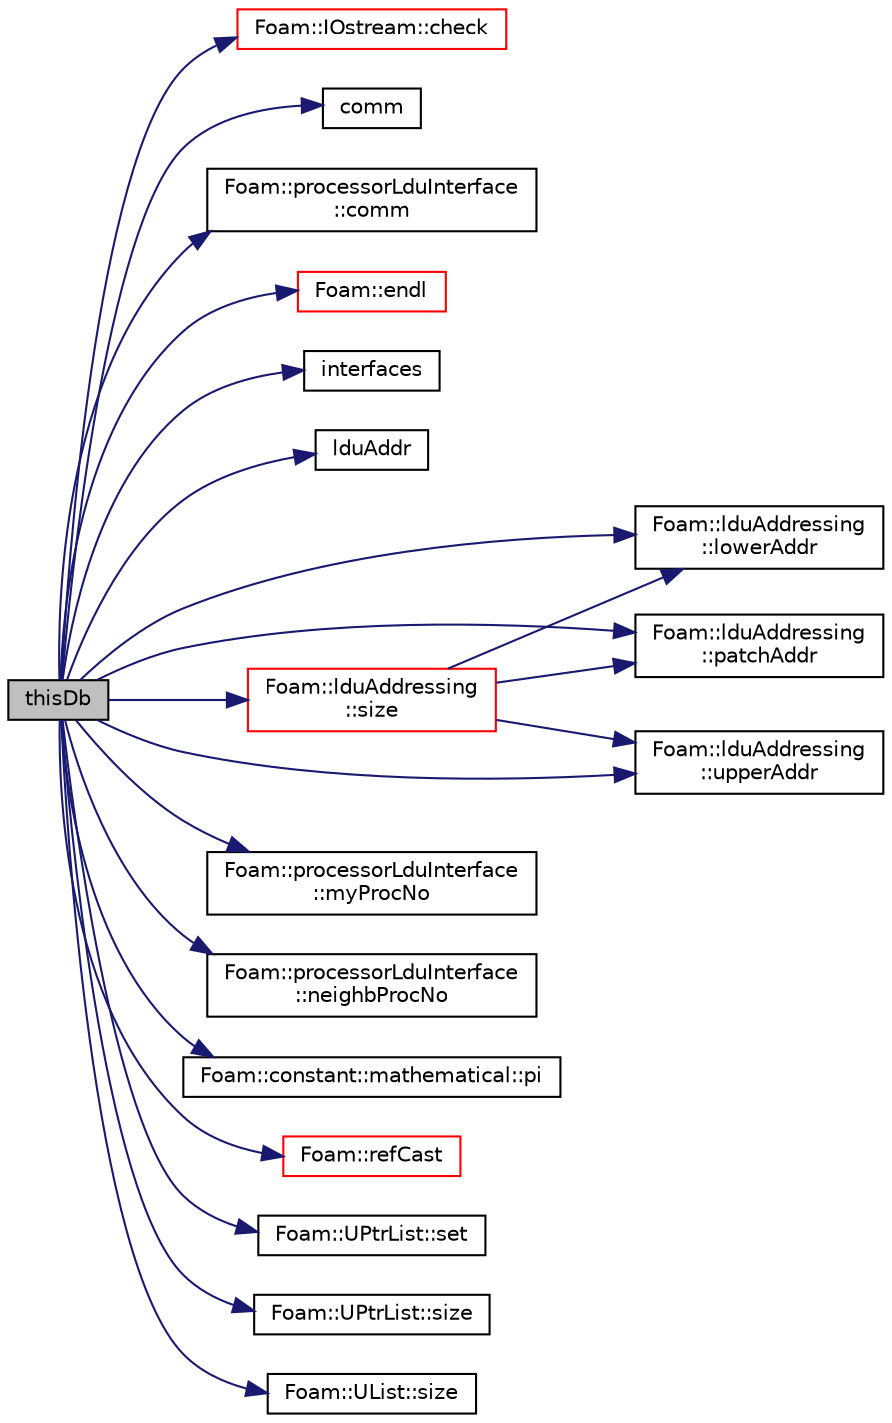 digraph "thisDb"
{
  bgcolor="transparent";
  edge [fontname="Helvetica",fontsize="10",labelfontname="Helvetica",labelfontsize="10"];
  node [fontname="Helvetica",fontsize="10",shape=record];
  rankdir="LR";
  Node1 [label="thisDb",height=0.2,width=0.4,color="black", fillcolor="grey75", style="filled", fontcolor="black"];
  Node1 -> Node2 [color="midnightblue",fontsize="10",style="solid",fontname="Helvetica"];
  Node2 [label="Foam::IOstream::check",height=0.2,width=0.4,color="red",URL="$a01188.html#af85c845c01b78192c2f5302a271d153d",tooltip="Check IOstream status for given operation. "];
  Node1 -> Node3 [color="midnightblue",fontsize="10",style="solid",fontname="Helvetica"];
  Node3 [label="comm",height=0.2,width=0.4,color="black",URL="$a01287.html#a02dd39dea440f6689604bba1217aa7a5",tooltip="Return communicator used for parallel communication. "];
  Node1 -> Node4 [color="midnightblue",fontsize="10",style="solid",fontname="Helvetica"];
  Node4 [label="Foam::processorLduInterface\l::comm",height=0.2,width=0.4,color="black",URL="$a01996.html#a02dd39dea440f6689604bba1217aa7a5",tooltip="Return communicator used for parallel communication. "];
  Node1 -> Node5 [color="midnightblue",fontsize="10",style="solid",fontname="Helvetica"];
  Node5 [label="Foam::endl",height=0.2,width=0.4,color="red",URL="$a10742.html#a2db8fe02a0d3909e9351bb4275b23ce4",tooltip="Add newline and flush stream. "];
  Node1 -> Node6 [color="midnightblue",fontsize="10",style="solid",fontname="Helvetica"];
  Node6 [label="interfaces",height=0.2,width=0.4,color="black",URL="$a01287.html#a32cbf256eeac6fdb1f2cdd2cfb40b60b",tooltip="Return a list of pointers for each patch. "];
  Node1 -> Node7 [color="midnightblue",fontsize="10",style="solid",fontname="Helvetica"];
  Node7 [label="lduAddr",height=0.2,width=0.4,color="black",URL="$a01287.html#aa8cf9537f2d75b0ec56f3b0160841d02",tooltip="Return ldu addressing. "];
  Node1 -> Node8 [color="midnightblue",fontsize="10",style="solid",fontname="Helvetica"];
  Node8 [label="Foam::lduAddressing\l::lowerAddr",height=0.2,width=0.4,color="black",URL="$a01280.html#af11f44951a37815ca736db386ad1c33e",tooltip="Return lower addressing. "];
  Node1 -> Node9 [color="midnightblue",fontsize="10",style="solid",fontname="Helvetica"];
  Node9 [label="Foam::processorLduInterface\l::myProcNo",height=0.2,width=0.4,color="black",URL="$a01996.html#a4fd291c397aae01bacb1ebc376fe8609",tooltip="Return processor number (rank in communicator) "];
  Node1 -> Node10 [color="midnightblue",fontsize="10",style="solid",fontname="Helvetica"];
  Node10 [label="Foam::processorLduInterface\l::neighbProcNo",height=0.2,width=0.4,color="black",URL="$a01996.html#a72f201805ca79a0e76759a84fcdb10a0",tooltip="Return neigbour processor number (rank in communicator) "];
  Node1 -> Node11 [color="midnightblue",fontsize="10",style="solid",fontname="Helvetica"];
  Node11 [label="Foam::lduAddressing\l::patchAddr",height=0.2,width=0.4,color="black",URL="$a01280.html#a2eaa61a663047ffa297457515bde5553",tooltip="Return patch to internal addressing given patch number. "];
  Node1 -> Node12 [color="midnightblue",fontsize="10",style="solid",fontname="Helvetica"];
  Node12 [label="Foam::constant::mathematical::pi",height=0.2,width=0.4,color="black",URL="$a10754.html#a731b8788a4c01586c35266c7ca4fed04"];
  Node1 -> Node13 [color="midnightblue",fontsize="10",style="solid",fontname="Helvetica"];
  Node13 [label="Foam::refCast",height=0.2,width=0.4,color="red",URL="$a10742.html#a28f53307dad4466f23067e79a948e2a1",tooltip="Reference type cast template function. "];
  Node1 -> Node14 [color="midnightblue",fontsize="10",style="solid",fontname="Helvetica"];
  Node14 [label="Foam::UPtrList::set",height=0.2,width=0.4,color="black",URL="$a02774.html#affa9210cfaa91a145f3a9618d4ef3baf",tooltip="Is element set. "];
  Node1 -> Node15 [color="midnightblue",fontsize="10",style="solid",fontname="Helvetica"];
  Node15 [label="Foam::UPtrList::size",height=0.2,width=0.4,color="black",URL="$a02774.html#a723361dc2020160f5492e8fe2d09fa44",tooltip="Return the number of elements in the UPtrList. "];
  Node1 -> Node16 [color="midnightblue",fontsize="10",style="solid",fontname="Helvetica"];
  Node16 [label="Foam::lduAddressing\l::size",height=0.2,width=0.4,color="red",URL="$a01280.html#a65cea301e2d6033c43932d12d91c792f",tooltip="Return number of equations. "];
  Node16 -> Node8 [color="midnightblue",fontsize="10",style="solid",fontname="Helvetica"];
  Node16 -> Node11 [color="midnightblue",fontsize="10",style="solid",fontname="Helvetica"];
  Node16 -> Node17 [color="midnightblue",fontsize="10",style="solid",fontname="Helvetica"];
  Node17 [label="Foam::lduAddressing\l::upperAddr",height=0.2,width=0.4,color="black",URL="$a01280.html#ae0eccad377069f19cbad2b04b06a21b0",tooltip="Return upper addressing. "];
  Node1 -> Node18 [color="midnightblue",fontsize="10",style="solid",fontname="Helvetica"];
  Node18 [label="Foam::UList::size",height=0.2,width=0.4,color="black",URL="$a02741.html#a723361dc2020160f5492e8fe2d09fa44",tooltip="Return the number of elements in the UList. "];
  Node1 -> Node17 [color="midnightblue",fontsize="10",style="solid",fontname="Helvetica"];
}
